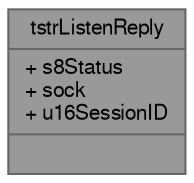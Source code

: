 digraph "tstrListenReply"
{
 // LATEX_PDF_SIZE
  bgcolor="transparent";
  edge [fontname=FreeSans,fontsize=10,labelfontname=FreeSans,labelfontsize=10];
  node [fontname=FreeSans,fontsize=10,shape=box,height=0.2,width=0.4];
  Node1 [shape=record,label="{tstrListenReply\n|+ s8Status\l+ sock\l+ u16SessionID\l|}",height=0.2,width=0.4,color="gray40", fillcolor="grey60", style="filled", fontcolor="black",tooltip=" "];
}
